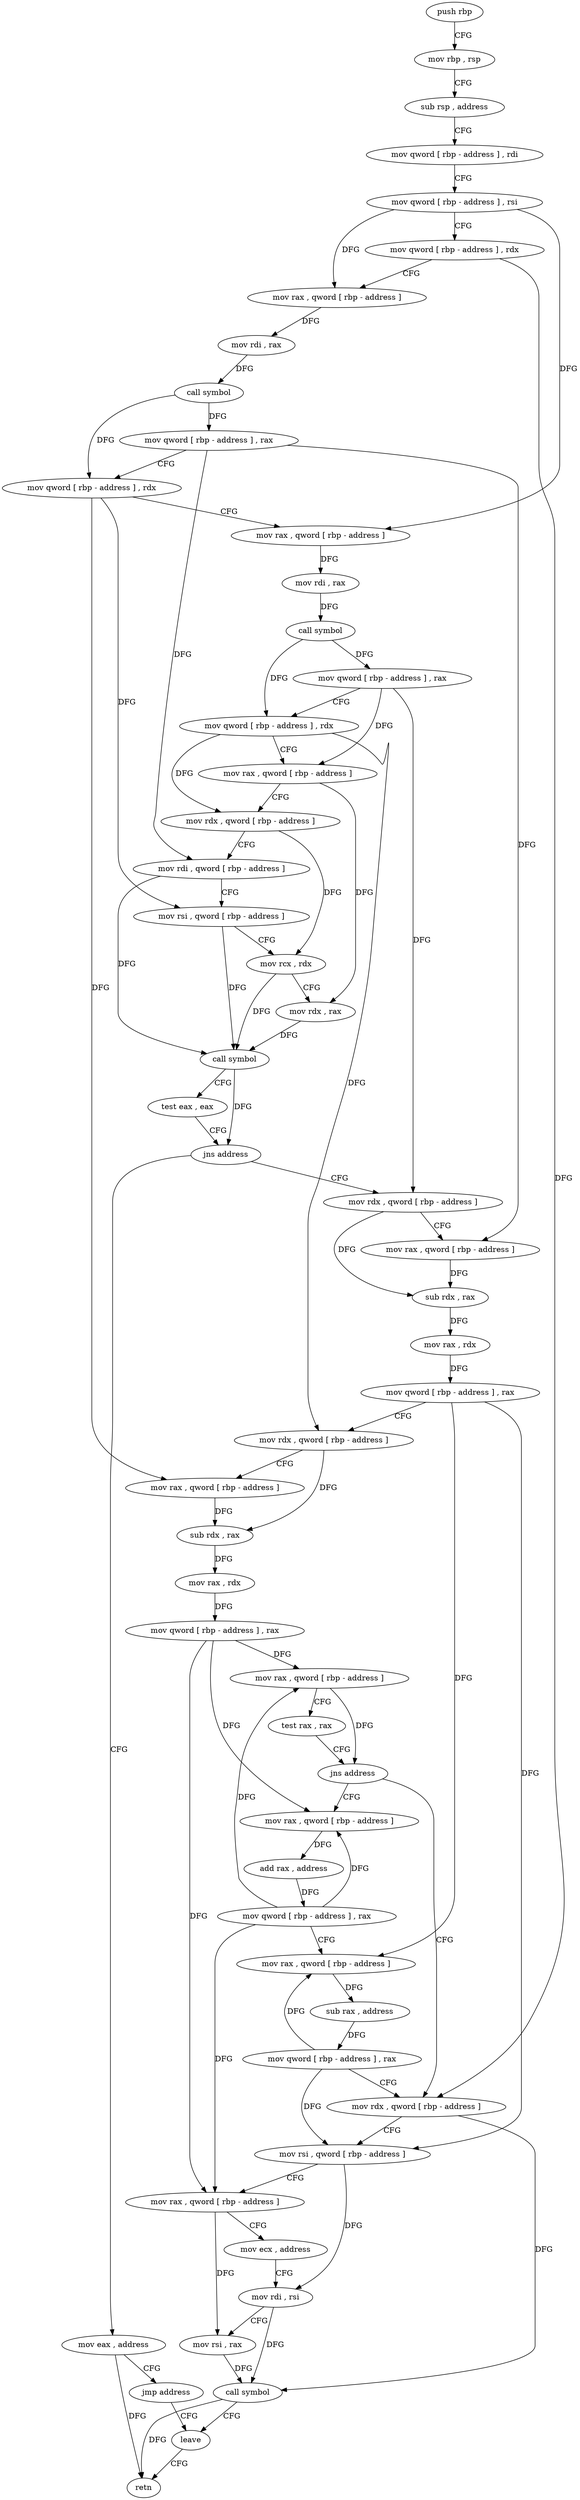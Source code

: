 digraph "func" {
"4220538" [label = "push rbp" ]
"4220539" [label = "mov rbp , rsp" ]
"4220542" [label = "sub rsp , address" ]
"4220546" [label = "mov qword [ rbp - address ] , rdi" ]
"4220550" [label = "mov qword [ rbp - address ] , rsi" ]
"4220554" [label = "mov qword [ rbp - address ] , rdx" ]
"4220558" [label = "mov rax , qword [ rbp - address ]" ]
"4220562" [label = "mov rdi , rax" ]
"4220565" [label = "call symbol" ]
"4220570" [label = "mov qword [ rbp - address ] , rax" ]
"4220574" [label = "mov qword [ rbp - address ] , rdx" ]
"4220578" [label = "mov rax , qword [ rbp - address ]" ]
"4220582" [label = "mov rdi , rax" ]
"4220585" [label = "call symbol" ]
"4220590" [label = "mov qword [ rbp - address ] , rax" ]
"4220594" [label = "mov qword [ rbp - address ] , rdx" ]
"4220598" [label = "mov rax , qword [ rbp - address ]" ]
"4220602" [label = "mov rdx , qword [ rbp - address ]" ]
"4220606" [label = "mov rdi , qword [ rbp - address ]" ]
"4220610" [label = "mov rsi , qword [ rbp - address ]" ]
"4220614" [label = "mov rcx , rdx" ]
"4220617" [label = "mov rdx , rax" ]
"4220620" [label = "call symbol" ]
"4220625" [label = "test eax , eax" ]
"4220627" [label = "jns address" ]
"4220636" [label = "mov rdx , qword [ rbp - address ]" ]
"4220629" [label = "mov eax , address" ]
"4220640" [label = "mov rax , qword [ rbp - address ]" ]
"4220644" [label = "sub rdx , rax" ]
"4220647" [label = "mov rax , rdx" ]
"4220650" [label = "mov qword [ rbp - address ] , rax" ]
"4220654" [label = "mov rdx , qword [ rbp - address ]" ]
"4220658" [label = "mov rax , qword [ rbp - address ]" ]
"4220662" [label = "sub rdx , rax" ]
"4220665" [label = "mov rax , rdx" ]
"4220668" [label = "mov qword [ rbp - address ] , rax" ]
"4220672" [label = "mov rax , qword [ rbp - address ]" ]
"4220676" [label = "test rax , rax" ]
"4220679" [label = "jns address" ]
"4220707" [label = "mov rdx , qword [ rbp - address ]" ]
"4220681" [label = "mov rax , qword [ rbp - address ]" ]
"4220634" [label = "jmp address" ]
"4220735" [label = "leave" ]
"4220711" [label = "mov rsi , qword [ rbp - address ]" ]
"4220715" [label = "mov rax , qword [ rbp - address ]" ]
"4220719" [label = "mov ecx , address" ]
"4220724" [label = "mov rdi , rsi" ]
"4220727" [label = "mov rsi , rax" ]
"4220730" [label = "call symbol" ]
"4220685" [label = "add rax , address" ]
"4220691" [label = "mov qword [ rbp - address ] , rax" ]
"4220695" [label = "mov rax , qword [ rbp - address ]" ]
"4220699" [label = "sub rax , address" ]
"4220703" [label = "mov qword [ rbp - address ] , rax" ]
"4220736" [label = "retn" ]
"4220538" -> "4220539" [ label = "CFG" ]
"4220539" -> "4220542" [ label = "CFG" ]
"4220542" -> "4220546" [ label = "CFG" ]
"4220546" -> "4220550" [ label = "CFG" ]
"4220550" -> "4220554" [ label = "CFG" ]
"4220550" -> "4220558" [ label = "DFG" ]
"4220550" -> "4220578" [ label = "DFG" ]
"4220554" -> "4220558" [ label = "CFG" ]
"4220554" -> "4220707" [ label = "DFG" ]
"4220558" -> "4220562" [ label = "DFG" ]
"4220562" -> "4220565" [ label = "DFG" ]
"4220565" -> "4220570" [ label = "DFG" ]
"4220565" -> "4220574" [ label = "DFG" ]
"4220570" -> "4220574" [ label = "CFG" ]
"4220570" -> "4220606" [ label = "DFG" ]
"4220570" -> "4220640" [ label = "DFG" ]
"4220574" -> "4220578" [ label = "CFG" ]
"4220574" -> "4220610" [ label = "DFG" ]
"4220574" -> "4220658" [ label = "DFG" ]
"4220578" -> "4220582" [ label = "DFG" ]
"4220582" -> "4220585" [ label = "DFG" ]
"4220585" -> "4220590" [ label = "DFG" ]
"4220585" -> "4220594" [ label = "DFG" ]
"4220590" -> "4220594" [ label = "CFG" ]
"4220590" -> "4220598" [ label = "DFG" ]
"4220590" -> "4220636" [ label = "DFG" ]
"4220594" -> "4220598" [ label = "CFG" ]
"4220594" -> "4220602" [ label = "DFG" ]
"4220594" -> "4220654" [ label = "DFG" ]
"4220598" -> "4220602" [ label = "CFG" ]
"4220598" -> "4220617" [ label = "DFG" ]
"4220602" -> "4220606" [ label = "CFG" ]
"4220602" -> "4220614" [ label = "DFG" ]
"4220606" -> "4220610" [ label = "CFG" ]
"4220606" -> "4220620" [ label = "DFG" ]
"4220610" -> "4220614" [ label = "CFG" ]
"4220610" -> "4220620" [ label = "DFG" ]
"4220614" -> "4220617" [ label = "CFG" ]
"4220614" -> "4220620" [ label = "DFG" ]
"4220617" -> "4220620" [ label = "DFG" ]
"4220620" -> "4220625" [ label = "CFG" ]
"4220620" -> "4220627" [ label = "DFG" ]
"4220625" -> "4220627" [ label = "CFG" ]
"4220627" -> "4220636" [ label = "CFG" ]
"4220627" -> "4220629" [ label = "CFG" ]
"4220636" -> "4220640" [ label = "CFG" ]
"4220636" -> "4220644" [ label = "DFG" ]
"4220629" -> "4220634" [ label = "CFG" ]
"4220629" -> "4220736" [ label = "DFG" ]
"4220640" -> "4220644" [ label = "DFG" ]
"4220644" -> "4220647" [ label = "DFG" ]
"4220647" -> "4220650" [ label = "DFG" ]
"4220650" -> "4220654" [ label = "CFG" ]
"4220650" -> "4220711" [ label = "DFG" ]
"4220650" -> "4220695" [ label = "DFG" ]
"4220654" -> "4220658" [ label = "CFG" ]
"4220654" -> "4220662" [ label = "DFG" ]
"4220658" -> "4220662" [ label = "DFG" ]
"4220662" -> "4220665" [ label = "DFG" ]
"4220665" -> "4220668" [ label = "DFG" ]
"4220668" -> "4220672" [ label = "DFG" ]
"4220668" -> "4220715" [ label = "DFG" ]
"4220668" -> "4220681" [ label = "DFG" ]
"4220672" -> "4220676" [ label = "CFG" ]
"4220672" -> "4220679" [ label = "DFG" ]
"4220676" -> "4220679" [ label = "CFG" ]
"4220679" -> "4220707" [ label = "CFG" ]
"4220679" -> "4220681" [ label = "CFG" ]
"4220707" -> "4220711" [ label = "CFG" ]
"4220707" -> "4220730" [ label = "DFG" ]
"4220681" -> "4220685" [ label = "DFG" ]
"4220634" -> "4220735" [ label = "CFG" ]
"4220735" -> "4220736" [ label = "CFG" ]
"4220711" -> "4220715" [ label = "CFG" ]
"4220711" -> "4220724" [ label = "DFG" ]
"4220715" -> "4220719" [ label = "CFG" ]
"4220715" -> "4220727" [ label = "DFG" ]
"4220719" -> "4220724" [ label = "CFG" ]
"4220724" -> "4220727" [ label = "CFG" ]
"4220724" -> "4220730" [ label = "DFG" ]
"4220727" -> "4220730" [ label = "DFG" ]
"4220730" -> "4220735" [ label = "CFG" ]
"4220730" -> "4220736" [ label = "DFG" ]
"4220685" -> "4220691" [ label = "DFG" ]
"4220691" -> "4220695" [ label = "CFG" ]
"4220691" -> "4220672" [ label = "DFG" ]
"4220691" -> "4220715" [ label = "DFG" ]
"4220691" -> "4220681" [ label = "DFG" ]
"4220695" -> "4220699" [ label = "DFG" ]
"4220699" -> "4220703" [ label = "DFG" ]
"4220703" -> "4220707" [ label = "CFG" ]
"4220703" -> "4220711" [ label = "DFG" ]
"4220703" -> "4220695" [ label = "DFG" ]
}
